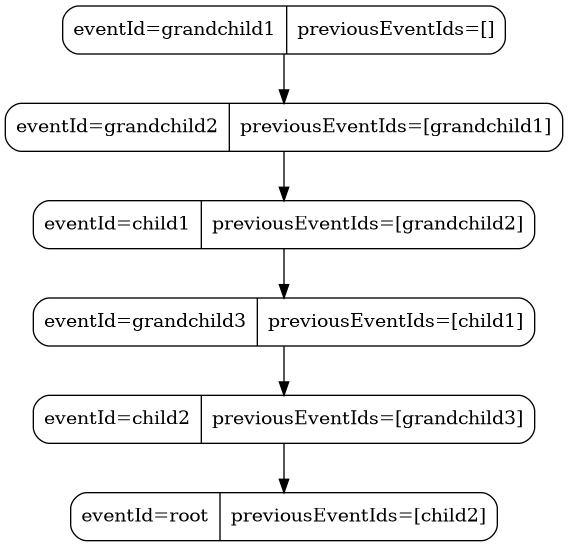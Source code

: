 
@startuml
digraph G {
'   rankdir=LR;
  node [style=rounded];
  root [
    shape=record,
    label="<f0>eventId=root |<f1> previousEventIds=[child2]"
  ];
  child1 [
    shape=record,
    label="<f0>eventId=child1 |<f1> previousEventIds=[grandchild2]"
  ];
  child2 [
    shape=record,
    label="<f0>eventId=child2 |<f1> previousEventIds=[grandchild3]"
  ];
    grandchild1 [
        shape=record,
        label="<f0>eventId=grandchild1 |<f1> previousEventIds=[]"
    ];
    grandchild2 [
        shape=record,
        label="<f0>eventId=grandchild2 |<f1> previousEventIds=[grandchild1]"
    ];
    grandchild3 [
        shape=record,
        label="<f0>eventId=grandchild3 |<f1> previousEventIds=[child1]"
    ];
    grandchild1 -> grandchild2;
    grandchild2 -> child1;
    child1 -> grandchild3;
    grandchild3 -> child2;
    child2 -> root;
}
@enduml